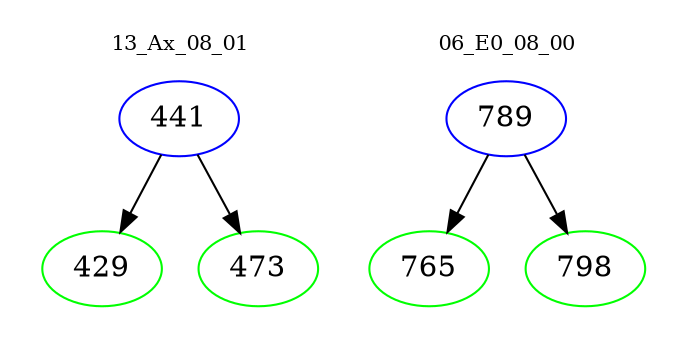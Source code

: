 digraph{
subgraph cluster_0 {
color = white
label = "13_Ax_08_01";
fontsize=10;
T0_441 [label="441", color="blue"]
T0_441 -> T0_429 [color="black"]
T0_429 [label="429", color="green"]
T0_441 -> T0_473 [color="black"]
T0_473 [label="473", color="green"]
}
subgraph cluster_1 {
color = white
label = "06_E0_08_00";
fontsize=10;
T1_789 [label="789", color="blue"]
T1_789 -> T1_765 [color="black"]
T1_765 [label="765", color="green"]
T1_789 -> T1_798 [color="black"]
T1_798 [label="798", color="green"]
}
}
